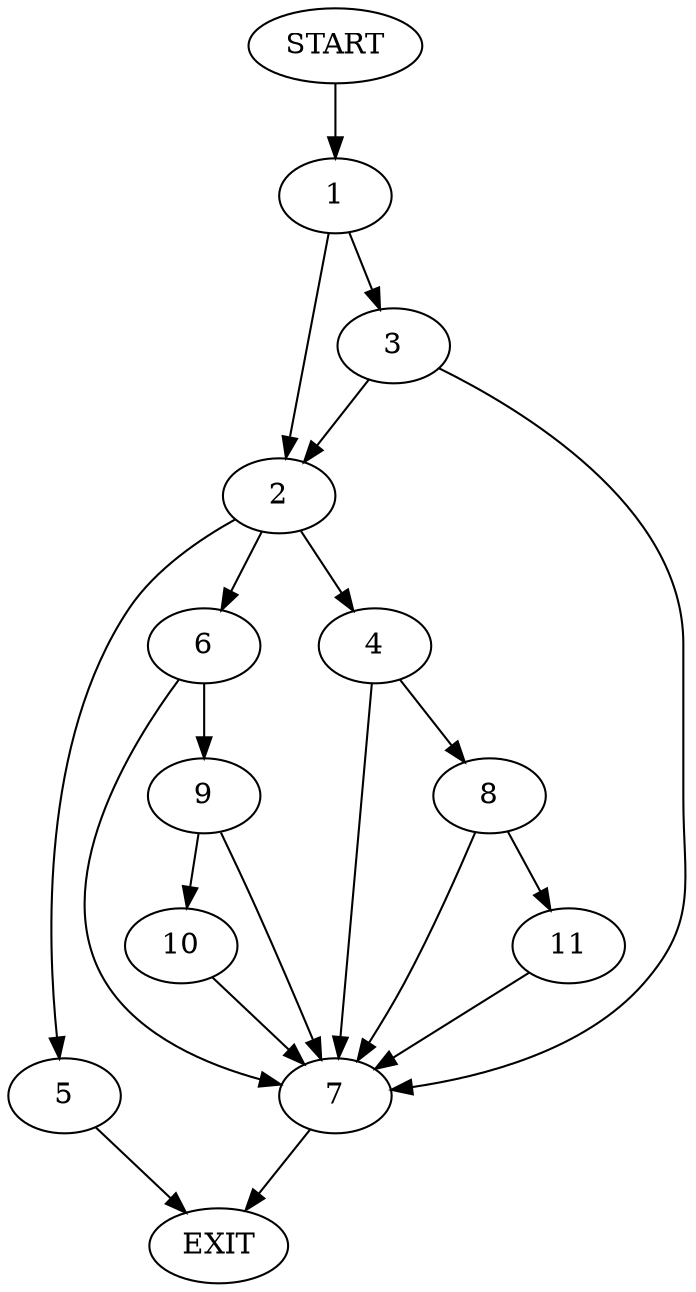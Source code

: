 digraph {
0 [label="START"];
1;
2;
3;
4;
5;
6;
7;
8;
9;
10;
11;
12 [label="EXIT"];
0 -> 1;
1 -> 2;
1 -> 3;
2 -> 4;
2 -> 5;
2 -> 6;
3 -> 2;
3 -> 7;
7 -> 12;
5 -> 12;
4 -> 8;
4 -> 7;
6 -> 7;
6 -> 9;
9 -> 7;
9 -> 10;
10 -> 7;
8 -> 7;
8 -> 11;
11 -> 7;
}